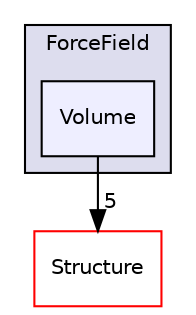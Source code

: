 digraph "src/Mechanics/ForceField/Volume" {
  compound=true
  node [ fontsize="10", fontname="Helvetica"];
  edge [ labelfontsize="10", labelfontname="Helvetica"];
  subgraph clusterdir_9a4c1534bd494106f026bdbe76d3e12c {
    graph [ bgcolor="#ddddee", pencolor="black", label="ForceField" fontname="Helvetica", fontsize="10", URL="dir_9a4c1534bd494106f026bdbe76d3e12c.html"]
  dir_3abcdf2f7017e4150665d9d19aa422df [shape=box, label="Volume", style="filled", fillcolor="#eeeeff", pencolor="black", URL="dir_3abcdf2f7017e4150665d9d19aa422df.html"];
  }
  dir_1e943b2a5906122ddf396bc604857988 [shape=box label="Structure" fillcolor="white" style="filled" color="red" URL="dir_1e943b2a5906122ddf396bc604857988.html"];
  dir_3abcdf2f7017e4150665d9d19aa422df->dir_1e943b2a5906122ddf396bc604857988 [headlabel="5", labeldistance=1.5 headhref="dir_000010_000012.html"];
}
